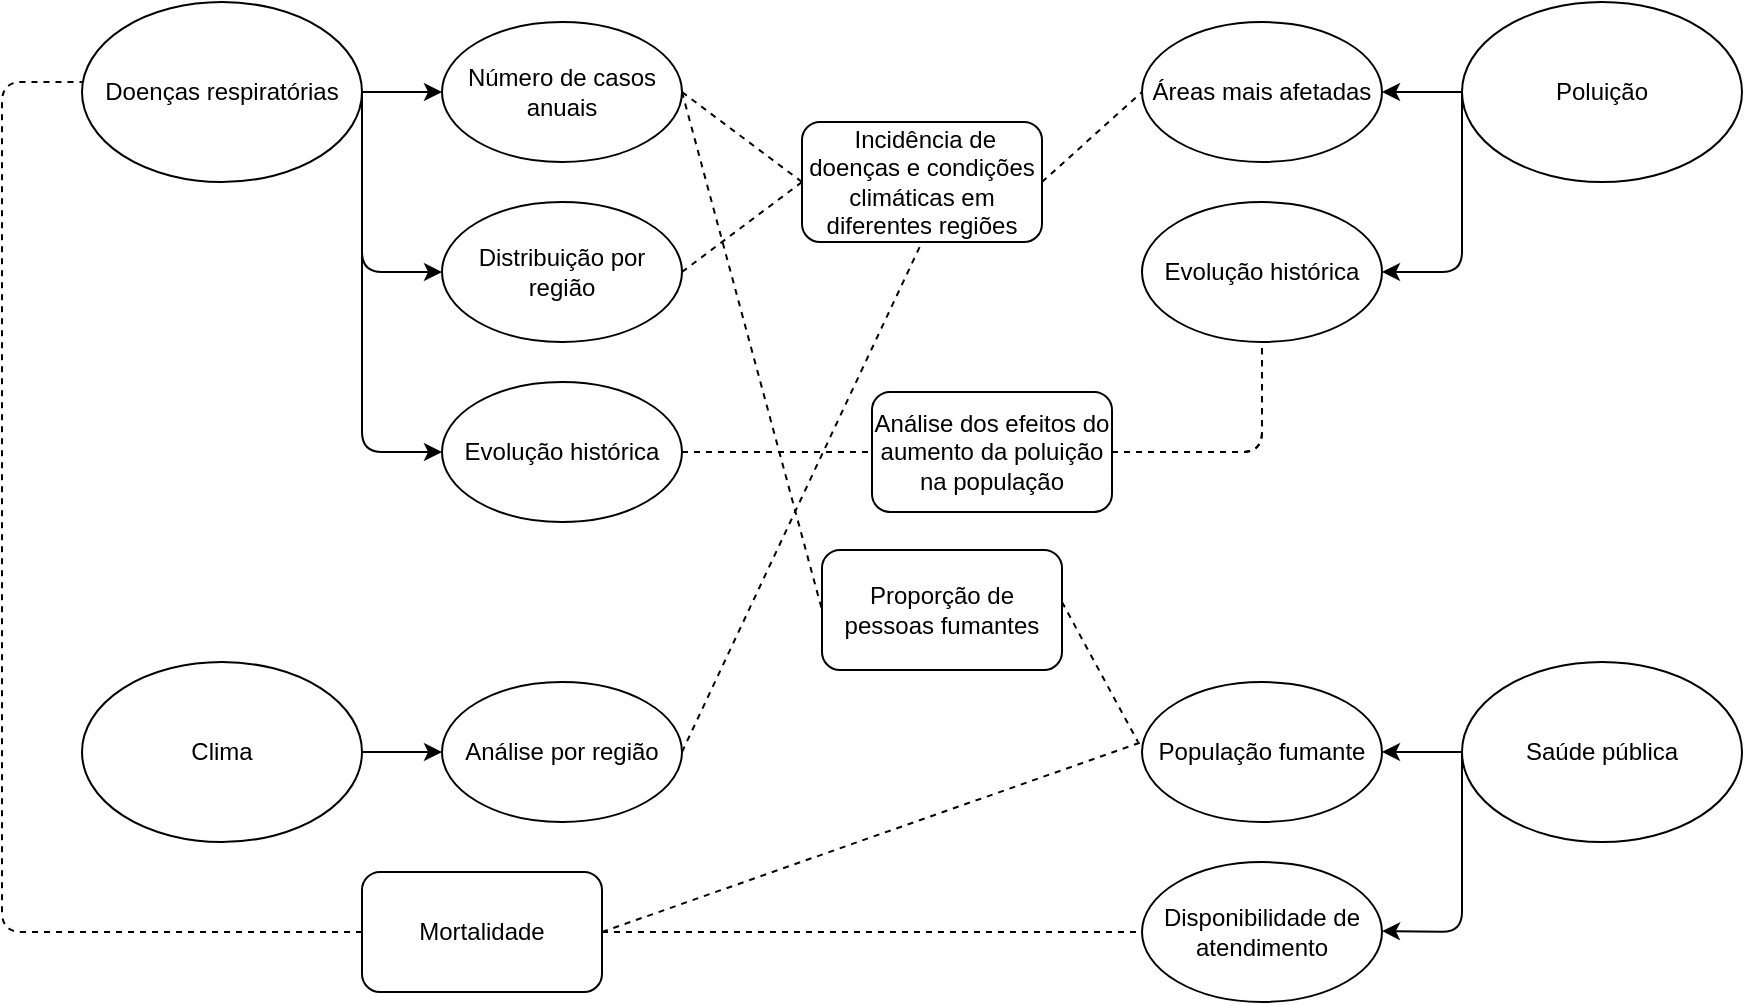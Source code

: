 <mxfile version="12.9.6" type="device"><diagram id="V9Qw1SabsYRYSTEqP_xW" name="Page-1"><mxGraphModel dx="1381" dy="764" grid="1" gridSize="10" guides="1" tooltips="1" connect="1" arrows="1" fold="1" page="1" pageScale="1" pageWidth="1169" pageHeight="827" math="0" shadow="0"><root><mxCell id="0"/><mxCell id="1" parent="0"/><mxCell id="ee2ZbWXzEnlmUfpsh48p-1" value="Doenças respiratórias" style="ellipse;whiteSpace=wrap;html=1;" parent="1" vertex="1"><mxGeometry x="200" y="110" width="140" height="90" as="geometry"/></mxCell><mxCell id="ee2ZbWXzEnlmUfpsh48p-2" value="Número de casos anuais&lt;br&gt;" style="ellipse;whiteSpace=wrap;html=1;" parent="1" vertex="1"><mxGeometry x="380" y="120" width="120" height="70" as="geometry"/></mxCell><mxCell id="ee2ZbWXzEnlmUfpsh48p-3" value="Distribuição por região" style="ellipse;whiteSpace=wrap;html=1;" parent="1" vertex="1"><mxGeometry x="380" y="210" width="120" height="70" as="geometry"/></mxCell><mxCell id="ee2ZbWXzEnlmUfpsh48p-4" value="Evolução histórica" style="ellipse;whiteSpace=wrap;html=1;" parent="1" vertex="1"><mxGeometry x="380" y="300" width="120" height="70" as="geometry"/></mxCell><mxCell id="ee2ZbWXzEnlmUfpsh48p-5" value="Poluição" style="ellipse;whiteSpace=wrap;html=1;" parent="1" vertex="1"><mxGeometry x="890" y="110" width="140" height="90" as="geometry"/></mxCell><mxCell id="ee2ZbWXzEnlmUfpsh48p-6" value="" style="endArrow=classic;html=1;exitX=1;exitY=0.5;exitDx=0;exitDy=0;entryX=0;entryY=0.5;entryDx=0;entryDy=0;" parent="1" source="ee2ZbWXzEnlmUfpsh48p-1" target="ee2ZbWXzEnlmUfpsh48p-2" edge="1"><mxGeometry width="50" height="50" relative="1" as="geometry"><mxPoint x="560" y="320" as="sourcePoint"/><mxPoint x="610" y="270" as="targetPoint"/></mxGeometry></mxCell><mxCell id="ee2ZbWXzEnlmUfpsh48p-7" value="" style="endArrow=classic;html=1;exitX=1;exitY=0.5;exitDx=0;exitDy=0;entryX=0;entryY=0.5;entryDx=0;entryDy=0;" parent="1" source="ee2ZbWXzEnlmUfpsh48p-1" target="ee2ZbWXzEnlmUfpsh48p-3" edge="1"><mxGeometry width="50" height="50" relative="1" as="geometry"><mxPoint x="350" y="165" as="sourcePoint"/><mxPoint x="390" y="165" as="targetPoint"/><Array as="points"><mxPoint x="340" y="245"/></Array></mxGeometry></mxCell><mxCell id="ee2ZbWXzEnlmUfpsh48p-8" value="" style="endArrow=classic;html=1;exitX=1;exitY=0.5;exitDx=0;exitDy=0;entryX=0;entryY=0.5;entryDx=0;entryDy=0;" parent="1" source="ee2ZbWXzEnlmUfpsh48p-1" target="ee2ZbWXzEnlmUfpsh48p-4" edge="1"><mxGeometry width="50" height="50" relative="1" as="geometry"><mxPoint x="350" y="165" as="sourcePoint"/><mxPoint x="340" y="330" as="targetPoint"/><Array as="points"><mxPoint x="340" y="335"/></Array></mxGeometry></mxCell><mxCell id="ee2ZbWXzEnlmUfpsh48p-9" value="Áreas mais afetadas" style="ellipse;whiteSpace=wrap;html=1;" parent="1" vertex="1"><mxGeometry x="730" y="120" width="120" height="70" as="geometry"/></mxCell><mxCell id="ee2ZbWXzEnlmUfpsh48p-12" value="" style="endArrow=classic;html=1;entryX=1;entryY=0.5;entryDx=0;entryDy=0;exitX=0;exitY=0.5;exitDx=0;exitDy=0;" parent="1" source="ee2ZbWXzEnlmUfpsh48p-5" target="ee2ZbWXzEnlmUfpsh48p-9" edge="1"><mxGeometry width="50" height="50" relative="1" as="geometry"><mxPoint x="880" y="155" as="sourcePoint"/><mxPoint x="940" y="90" as="targetPoint"/></mxGeometry></mxCell><mxCell id="ee2ZbWXzEnlmUfpsh48p-13" value="Evolução histórica" style="ellipse;whiteSpace=wrap;html=1;" parent="1" vertex="1"><mxGeometry x="730" y="210" width="120" height="70" as="geometry"/></mxCell><mxCell id="ee2ZbWXzEnlmUfpsh48p-14" value="" style="endArrow=classic;html=1;entryX=1;entryY=0.5;entryDx=0;entryDy=0;exitX=0;exitY=0.5;exitDx=0;exitDy=0;" parent="1" source="ee2ZbWXzEnlmUfpsh48p-5" target="ee2ZbWXzEnlmUfpsh48p-13" edge="1"><mxGeometry width="50" height="50" relative="1" as="geometry"><mxPoint x="900" y="165" as="sourcePoint"/><mxPoint x="845" y="165" as="targetPoint"/><Array as="points"><mxPoint x="890" y="245"/></Array></mxGeometry></mxCell><mxCell id="ee2ZbWXzEnlmUfpsh48p-15" value="" style="endArrow=none;dashed=1;html=1;exitX=1;exitY=0.5;exitDx=0;exitDy=0;entryX=0.5;entryY=1;entryDx=0;entryDy=0;" parent="1" source="ee2ZbWXzEnlmUfpsh48p-16" target="ee2ZbWXzEnlmUfpsh48p-13" edge="1"><mxGeometry width="50" height="50" relative="1" as="geometry"><mxPoint x="560" y="330" as="sourcePoint"/><mxPoint x="610" y="280" as="targetPoint"/><Array as="points"><mxPoint x="790" y="335"/></Array></mxGeometry></mxCell><mxCell id="ee2ZbWXzEnlmUfpsh48p-16" value="Análise dos efeitos do aumento da poluição na população" style="rounded=1;whiteSpace=wrap;html=1;" parent="1" vertex="1"><mxGeometry x="595" y="305" width="120" height="60" as="geometry"/></mxCell><mxCell id="ee2ZbWXzEnlmUfpsh48p-17" value="" style="endArrow=none;dashed=1;html=1;exitX=1;exitY=0.5;exitDx=0;exitDy=0;entryX=0;entryY=0.5;entryDx=0;entryDy=0;" parent="1" source="ee2ZbWXzEnlmUfpsh48p-4" target="ee2ZbWXzEnlmUfpsh48p-16" edge="1"><mxGeometry width="50" height="50" relative="1" as="geometry"><mxPoint x="500" y="335" as="sourcePoint"/><mxPoint x="790" y="280" as="targetPoint"/><Array as="points"/></mxGeometry></mxCell><mxCell id="ee2ZbWXzEnlmUfpsh48p-18" value="&amp;nbsp;Incidência de doenças e condições climáticas em diferentes regiões" style="rounded=1;whiteSpace=wrap;html=1;" parent="1" vertex="1"><mxGeometry x="560" y="170" width="120" height="60" as="geometry"/></mxCell><mxCell id="ee2ZbWXzEnlmUfpsh48p-19" value="" style="endArrow=none;dashed=1;html=1;exitX=1;exitY=0.5;exitDx=0;exitDy=0;entryX=0.5;entryY=1;entryDx=0;entryDy=0;" parent="1" edge="1"><mxGeometry width="50" height="50" relative="1" as="geometry"><mxPoint x="715" y="335" as="sourcePoint"/><mxPoint x="790" y="280" as="targetPoint"/><Array as="points"><mxPoint x="790" y="335"/></Array></mxGeometry></mxCell><mxCell id="ee2ZbWXzEnlmUfpsh48p-20" value="" style="endArrow=none;dashed=1;html=1;exitX=1;exitY=0.5;exitDx=0;exitDy=0;entryX=0;entryY=0.5;entryDx=0;entryDy=0;" parent="1" source="ee2ZbWXzEnlmUfpsh48p-18" target="ee2ZbWXzEnlmUfpsh48p-9" edge="1"><mxGeometry width="50" height="50" relative="1" as="geometry"><mxPoint x="725" y="345" as="sourcePoint"/><mxPoint x="800" y="290" as="targetPoint"/><Array as="points"/></mxGeometry></mxCell><mxCell id="ee2ZbWXzEnlmUfpsh48p-21" value="" style="endArrow=none;dashed=1;html=1;exitX=1;exitY=0.5;exitDx=0;exitDy=0;entryX=0;entryY=0.5;entryDx=0;entryDy=0;" parent="1" source="ee2ZbWXzEnlmUfpsh48p-3" target="ee2ZbWXzEnlmUfpsh48p-18" edge="1"><mxGeometry width="50" height="50" relative="1" as="geometry"><mxPoint x="735" y="355" as="sourcePoint"/><mxPoint x="810" y="300" as="targetPoint"/><Array as="points"/></mxGeometry></mxCell><mxCell id="ee2ZbWXzEnlmUfpsh48p-22" value="" style="endArrow=none;dashed=1;html=1;exitX=1;exitY=0.5;exitDx=0;exitDy=0;entryX=0;entryY=0.5;entryDx=0;entryDy=0;" parent="1" source="ee2ZbWXzEnlmUfpsh48p-2" target="ee2ZbWXzEnlmUfpsh48p-18" edge="1"><mxGeometry width="50" height="50" relative="1" as="geometry"><mxPoint x="510" y="255" as="sourcePoint"/><mxPoint x="560" y="255" as="targetPoint"/><Array as="points"/></mxGeometry></mxCell><mxCell id="ee2ZbWXzEnlmUfpsh48p-23" value="Clima" style="ellipse;whiteSpace=wrap;html=1;" parent="1" vertex="1"><mxGeometry x="200" y="440" width="140" height="90" as="geometry"/></mxCell><mxCell id="ee2ZbWXzEnlmUfpsh48p-24" value="Análise por região" style="ellipse;whiteSpace=wrap;html=1;" parent="1" vertex="1"><mxGeometry x="380" y="450" width="120" height="70" as="geometry"/></mxCell><mxCell id="ee2ZbWXzEnlmUfpsh48p-26" value="" style="endArrow=classic;html=1;exitX=1;exitY=0.5;exitDx=0;exitDy=0;" parent="1" source="ee2ZbWXzEnlmUfpsh48p-23" edge="1"><mxGeometry width="50" height="50" relative="1" as="geometry"><mxPoint x="340" y="530" as="sourcePoint"/><mxPoint x="380" y="485" as="targetPoint"/></mxGeometry></mxCell><mxCell id="ee2ZbWXzEnlmUfpsh48p-27" value="" style="endArrow=none;dashed=1;html=1;exitX=1;exitY=0.5;exitDx=0;exitDy=0;entryX=0.5;entryY=1;entryDx=0;entryDy=0;" parent="1" source="ee2ZbWXzEnlmUfpsh48p-24" target="ee2ZbWXzEnlmUfpsh48p-18" edge="1"><mxGeometry width="50" height="50" relative="1" as="geometry"><mxPoint x="500" y="530" as="sourcePoint"/><mxPoint x="550" y="480" as="targetPoint"/></mxGeometry></mxCell><mxCell id="uxeoWsZLMJuj2iMz-YN0-1" value="Saúde pública" style="ellipse;whiteSpace=wrap;html=1;" vertex="1" parent="1"><mxGeometry x="890" y="440" width="140" height="90" as="geometry"/></mxCell><mxCell id="uxeoWsZLMJuj2iMz-YN0-2" value="População fumante" style="ellipse;whiteSpace=wrap;html=1;" vertex="1" parent="1"><mxGeometry x="730" y="450" width="120" height="70" as="geometry"/></mxCell><mxCell id="uxeoWsZLMJuj2iMz-YN0-3" value="" style="endArrow=classic;html=1;entryX=1;entryY=0.5;entryDx=0;entryDy=0;exitX=0;exitY=0.5;exitDx=0;exitDy=0;" edge="1" parent="1" source="uxeoWsZLMJuj2iMz-YN0-1" target="uxeoWsZLMJuj2iMz-YN0-2"><mxGeometry width="50" height="50" relative="1" as="geometry"><mxPoint x="900" y="165" as="sourcePoint"/><mxPoint x="860" y="255" as="targetPoint"/><Array as="points"/></mxGeometry></mxCell><mxCell id="uxeoWsZLMJuj2iMz-YN0-5" value="Proporção de pessoas fumantes" style="rounded=1;whiteSpace=wrap;html=1;" vertex="1" parent="1"><mxGeometry x="570" y="384" width="120" height="60" as="geometry"/></mxCell><mxCell id="uxeoWsZLMJuj2iMz-YN0-6" value="" style="endArrow=none;dashed=1;html=1;exitX=1;exitY=0.5;exitDx=0;exitDy=0;entryX=0;entryY=0.5;entryDx=0;entryDy=0;" edge="1" parent="1" source="ee2ZbWXzEnlmUfpsh48p-2" target="uxeoWsZLMJuj2iMz-YN0-5"><mxGeometry width="50" height="50" relative="1" as="geometry"><mxPoint x="500" y="155" as="sourcePoint"/><mxPoint x="730" y="485" as="targetPoint"/><Array as="points"/></mxGeometry></mxCell><mxCell id="uxeoWsZLMJuj2iMz-YN0-7" value="" style="endArrow=none;dashed=1;html=1;exitX=1;exitY=0.5;exitDx=0;exitDy=0;" edge="1" parent="1"><mxGeometry width="50" height="50" relative="1" as="geometry"><mxPoint x="690" y="410" as="sourcePoint"/><mxPoint x="728" y="480" as="targetPoint"/><Array as="points"/></mxGeometry></mxCell><mxCell id="uxeoWsZLMJuj2iMz-YN0-8" value="Disponibilidade de atendimento" style="ellipse;whiteSpace=wrap;html=1;" vertex="1" parent="1"><mxGeometry x="730" y="540" width="120" height="70" as="geometry"/></mxCell><mxCell id="uxeoWsZLMJuj2iMz-YN0-9" value="" style="endArrow=classic;html=1;entryX=1;entryY=0.5;entryDx=0;entryDy=0;exitX=0;exitY=0.5;exitDx=0;exitDy=0;" edge="1" parent="1" source="uxeoWsZLMJuj2iMz-YN0-1"><mxGeometry width="50" height="50" relative="1" as="geometry"><mxPoint x="890" y="574.5" as="sourcePoint"/><mxPoint x="850" y="574.5" as="targetPoint"/><Array as="points"><mxPoint x="890" y="575"/></Array></mxGeometry></mxCell><mxCell id="uxeoWsZLMJuj2iMz-YN0-12" value="Mortalidade" style="rounded=1;whiteSpace=wrap;html=1;" vertex="1" parent="1"><mxGeometry x="340" y="545" width="120" height="60" as="geometry"/></mxCell><mxCell id="uxeoWsZLMJuj2iMz-YN0-14" value="" style="endArrow=none;dashed=1;html=1;exitX=0;exitY=0.5;exitDx=0;exitDy=0;entryX=0.5;entryY=1;entryDx=0;entryDy=0;" edge="1" parent="1" source="uxeoWsZLMJuj2iMz-YN0-12"><mxGeometry width="50" height="50" relative="1" as="geometry"><mxPoint x="80" y="405" as="sourcePoint"/><mxPoint x="200" y="150" as="targetPoint"/><Array as="points"><mxPoint x="160" y="575"/><mxPoint x="160" y="150"/></Array></mxGeometry></mxCell><mxCell id="uxeoWsZLMJuj2iMz-YN0-15" value="" style="endArrow=none;dashed=1;html=1;exitX=1;exitY=0.5;exitDx=0;exitDy=0;entryX=0;entryY=0.5;entryDx=0;entryDy=0;" edge="1" parent="1" target="uxeoWsZLMJuj2iMz-YN0-8"><mxGeometry width="50" height="50" relative="1" as="geometry"><mxPoint x="460" y="575" as="sourcePoint"/><mxPoint x="580" y="320" as="targetPoint"/></mxGeometry></mxCell><mxCell id="uxeoWsZLMJuj2iMz-YN0-16" value="" style="endArrow=none;dashed=1;html=1;exitX=1;exitY=0.5;exitDx=0;exitDy=0;" edge="1" parent="1" source="uxeoWsZLMJuj2iMz-YN0-12"><mxGeometry width="50" height="50" relative="1" as="geometry"><mxPoint x="470" y="565" as="sourcePoint"/><mxPoint x="730" y="480" as="targetPoint"/></mxGeometry></mxCell></root></mxGraphModel></diagram></mxfile>